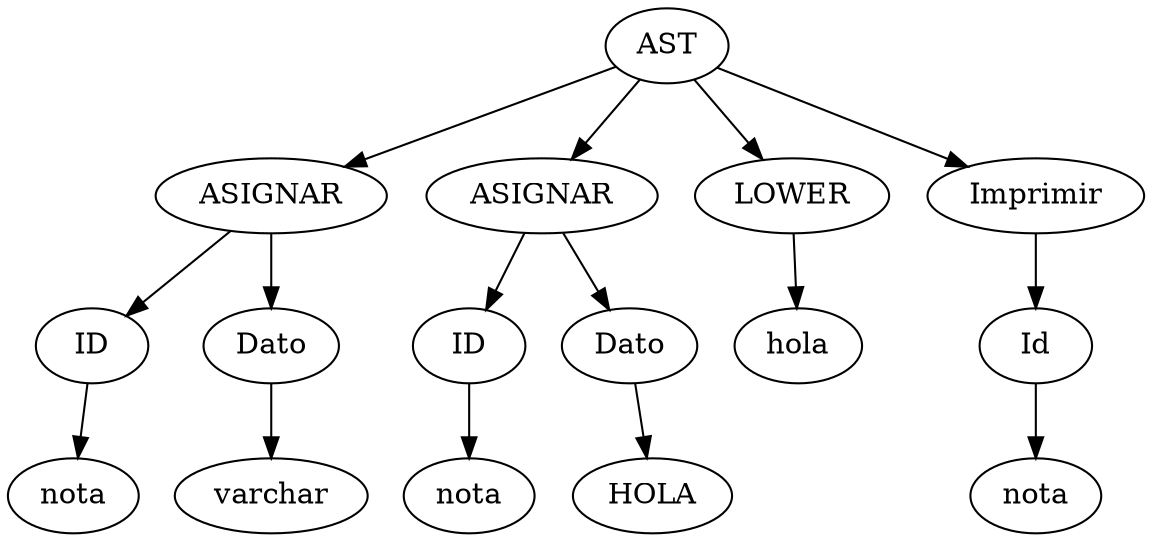 digraph G {
principal[label="AST"];

                    
        nodoasignacion33[label ="ASIGNAR"];
        nodoIDSnodoasignacion33[label="ID"];
        nodoidnodoasignacion33[label="nota"];
         
        nododato34[label ="Dato"];
        nodovalnododato34[label="varchar"];
        nododato34 -> nodovalnododato34;
        
        nodoasignacion33 ->nodoIDSnodoasignacion33 ->nodoidnodoasignacion33;
        nodoasignacion33->nododato34;
        

                   principal -> nodoasignacion33;

                    
        nodoasignacion70[label ="ASIGNAR"];
        nodoIDSnodoasignacion70[label="ID"];
        nodoidnodoasignacion70[label="nota"];
         
        nododato23[label ="Dato"];
        nodovalnododato23[label="HOLA"];
        nododato23 -> nodovalnododato23;
        
        nodoasignacion70 ->nodoIDSnodoasignacion70 ->nodoidnodoasignacion70;
        nodoasignacion70->nododato23;
        

                   principal -> nodoasignacion70;

                    
        nodolower24[label ="LOWER"];
        nodotiponodolower24[label="hola"];
        nodolower24 -> nodotiponodolower24 ;
        

                   principal -> nodolower24;

                    
        nodoprint89[label ="Imprimir"];
         
        nodoid48[label ="Id"];
        nodovalnodoid48[label="nota"];
        nodoid48 -> nodovalnodoid48;
        
        nodoprint89->nodoid48;
        

                   principal -> nodoprint89;

}digraph G {
principal[label="AST"];

                    
        nodoasignacion85[label ="ASIGNAR"];
        nodoIDSnodoasignacion85[label="ID"];
        nodoidnodoasignacion85[label="nota"];
         
        nododato5[label ="Dato"];
        nodovalnododato5[label="varchar"];
        nododato5 -> nodovalnododato5;
        
        nodoasignacion85 ->nodoIDSnodoasignacion85 ->nodoidnodoasignacion85;
        nodoasignacion85->nododato5;
        

                   principal -> nodoasignacion85;

                    
        nodoasignacion17[label ="ASIGNAR"];
        nodoIDSnodoasignacion17[label="ID"];
        nodoidnodoasignacion17[label="nota"];
         
        nododato27[label ="Dato"];
        nodovalnododato27[label="HOLA"];
        nododato27 -> nodovalnododato27;
        
        nodoasignacion17 ->nodoIDSnodoasignacion17 ->nodoidnodoasignacion17;
        nodoasignacion17->nododato27;
        

                   principal -> nodoasignacion17;

                    
        nodolower27[label ="LOWER"];
        nodotiponodolower27[label="hola"];
        nodolower27 -> nodotiponodolower27 ;
        

                   principal -> nodolower27;

                    
        nodoprint71[label ="Imprimir"];
         
        nodoid21[label ="Id"];
        nodovalnodoid21[label="nota"];
        nodoid21 -> nodovalnodoid21;
        
        nodoprint71->nodoid21;
        

                   principal -> nodoprint71;

}digraph G {
principal[label="AST"];

                    
        nodoasignacion79[label ="ASIGNAR"];
        nodoIDSnodoasignacion79[label="ID"];
        nodoidnodoasignacion79[label="nota"];
         
        nododato85[label ="Dato"];
        nodovalnododato85[label="varchar"];
        nododato85 -> nodovalnododato85;
        
        nodoasignacion79 ->nodoIDSnodoasignacion79 ->nodoidnodoasignacion79;
        nodoasignacion79->nododato85;
        

                   principal -> nodoasignacion79;

                    
        nodoasignacion75[label ="ASIGNAR"];
        nodoIDSnodoasignacion75[label="ID"];
        nodoidnodoasignacion75[label="nota"];
         
        nododato86[label ="Dato"];
        nodovalnododato86[label="HOLA"];
        nododato86 -> nodovalnododato86;
        
        nodoasignacion75 ->nodoIDSnodoasignacion75 ->nodoidnodoasignacion75;
        nodoasignacion75->nododato86;
        

                   principal -> nodoasignacion75;

                    
        nodolower51[label ="LOWER"];
        nodotiponodolower51[label="hola"];
        nodolower51 -> nodotiponodolower51 ;
        

                   principal -> nodolower51;

                    
        nodoprint21[label ="Imprimir"];
         
        nodoid53[label ="Id"];
        nodovalnodoid53[label="nota"];
        nodoid53 -> nodovalnodoid53;
        
        nodoprint21->nodoid53;
        

                   principal -> nodoprint21;

}